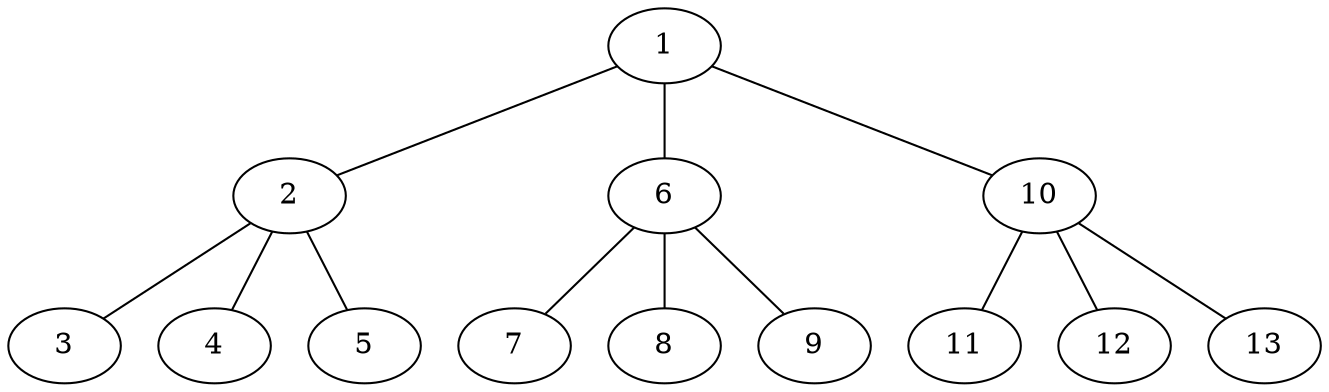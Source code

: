 strict graph multiswitch {
  /* Level 1 */
  1 [ dpid=1 ];

  /* Level 2 */
  2 [ dpid=2 ];
  6 [ dpid=6 ];
  10 [ dpid=10 ];

  /* Level 3 */
  3 [ dpid=3 ];
  4 [ dpid=4 ];
  5 [ dpid=5 ];

  7 [ dpid=7 ];
  8 [ dpid=8 ];
  9 [ dpid=9 ];

  11 [ dpid=11 ];
  12 [ dpid=12 ];
  13 [ dpid=13 ];

  /* Level 1 -> Level 2 */
  1 -- 2 [ src_port = 1,  dport = 4 ];
  1 -- 6 [ src_port = 2,  dport = 4 ];
  1 -- 10 [ src_port = 3,  dport = 4 ];

  /* Level 2 -> Level 3 */
  2 -- 3 [ src_port = 1,  dport = 4 ];
  2 -- 4 [ src_port = 2,  dport = 4 ];
  2 -- 5 [ src_port = 3,  dport = 4 ];
  /* s2 -- s6 [ src_port = 5,  dport = 5 ];  Extra - forms loop */

  6 -- 7 [ src_port = 1,  dport = 4 ];
  6 -- 8 [ src_port = 2,  dport = 4 ];
  6 -- 9 [ src_port = 3,  dport = 4 ];

  10 -- 11 [ src_port = 1,  dport = 4 ];
  10 -- 12 [ src_port = 2,  dport = 4 ];
  10 -- 13 [ src_port = 3,  dport = 4 ];
}
